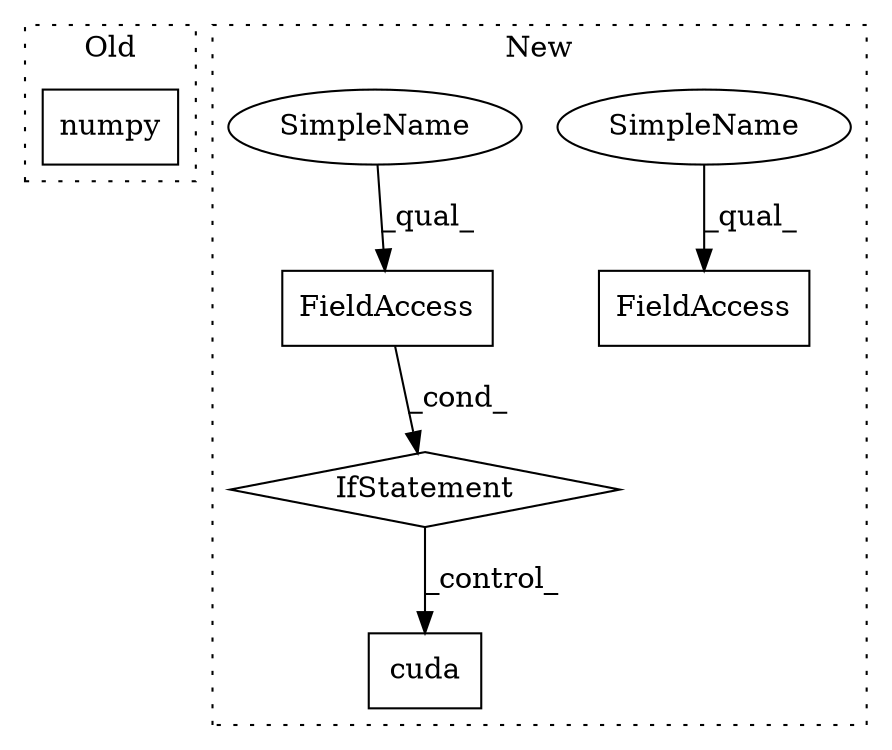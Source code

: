 digraph G {
subgraph cluster0 {
1 [label="numpy" a="32" s="6846" l="7" shape="box"];
label = "Old";
style="dotted";
}
subgraph cluster1 {
2 [label="cuda" a="32" s="6940" l="6" shape="box"];
3 [label="IfStatement" a="25" s="6797,6811" l="4,2" shape="diamond"];
4 [label="FieldAccess" a="22" s="6801" l="10" shape="box"];
5 [label="FieldAccess" a="22" s="7005" l="7" shape="box"];
6 [label="SimpleName" a="42" s="7005" l="4" shape="ellipse"];
7 [label="SimpleName" a="42" s="6801" l="4" shape="ellipse"];
label = "New";
style="dotted";
}
3 -> 2 [label="_control_"];
4 -> 3 [label="_cond_"];
6 -> 5 [label="_qual_"];
7 -> 4 [label="_qual_"];
}